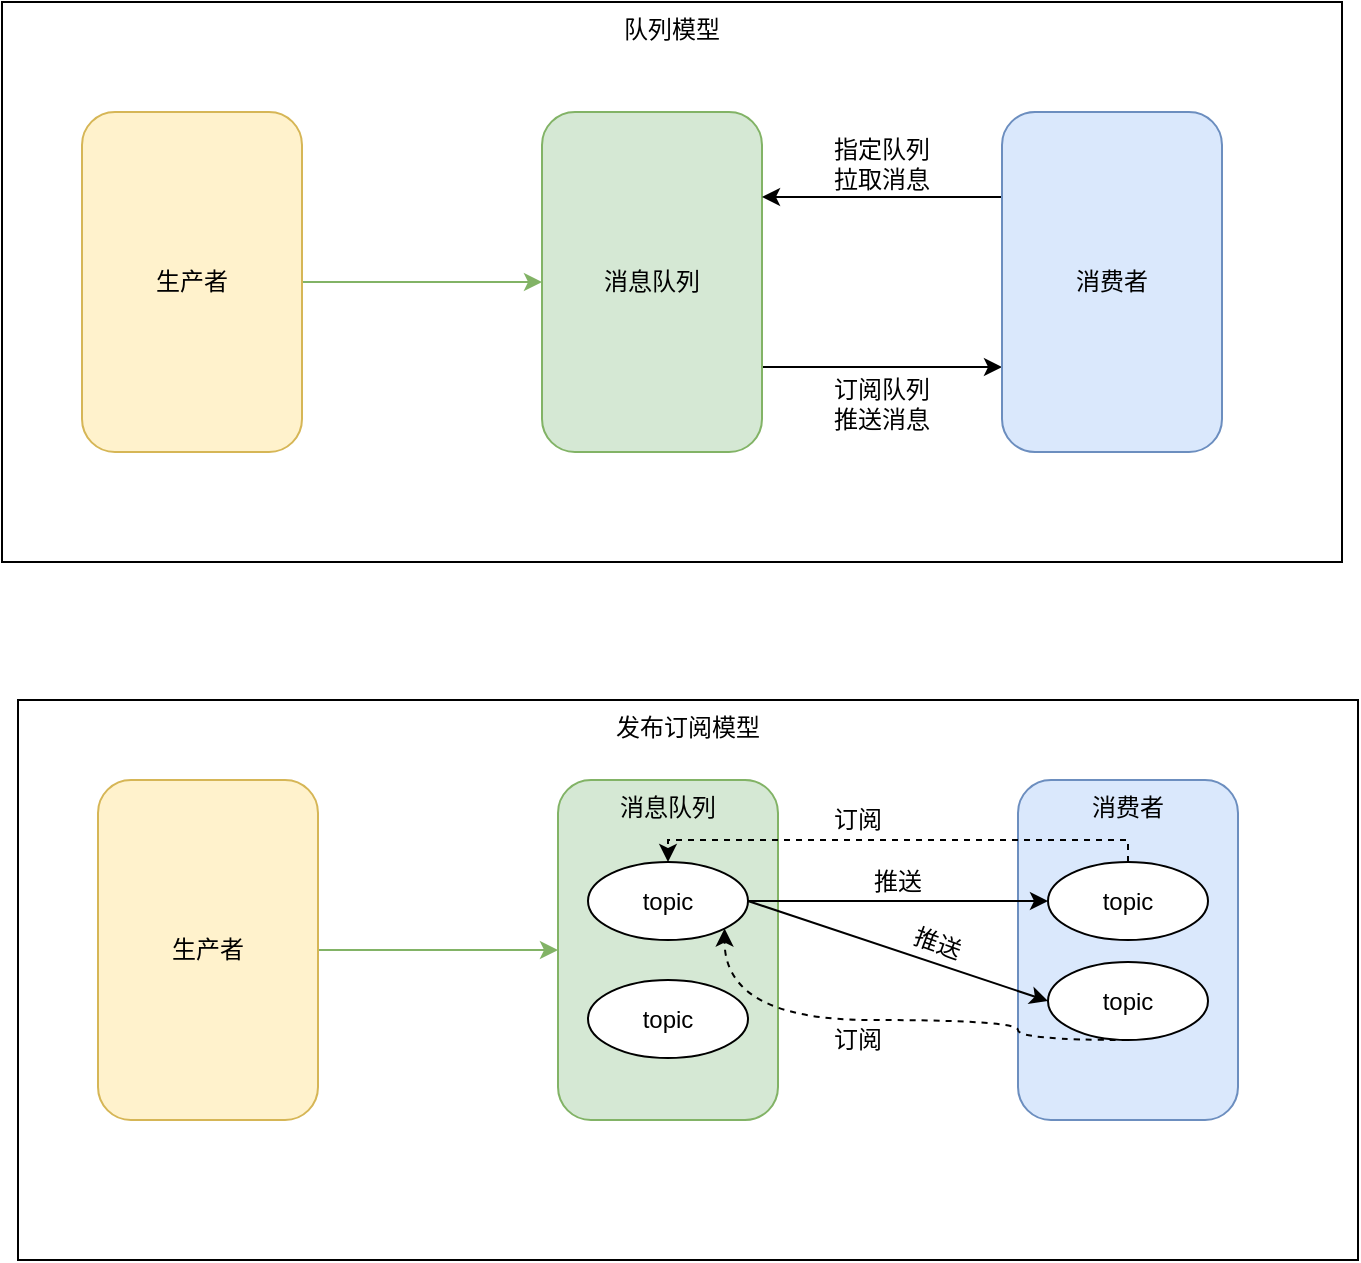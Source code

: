 <mxfile version="24.4.6" type="device" pages="3">
  <diagram name="消息模型演化" id="MxP_eBdobybWggw-R96y">
    <mxGraphModel dx="780" dy="414" grid="1" gridSize="10" guides="1" tooltips="1" connect="1" arrows="1" fold="1" page="1" pageScale="1" pageWidth="1169" pageHeight="827" math="0" shadow="0">
      <root>
        <mxCell id="0" />
        <mxCell id="1" parent="0" />
        <mxCell id="HtApbx3id_K65ordj6wb-37" value="发布订阅模型" style="rounded=0;whiteSpace=wrap;html=1;verticalAlign=top;" vertex="1" parent="1">
          <mxGeometry x="28" y="623" width="670" height="280" as="geometry" />
        </mxCell>
        <mxCell id="HtApbx3id_K65ordj6wb-36" value="队列模型" style="rounded=0;whiteSpace=wrap;html=1;verticalAlign=top;" vertex="1" parent="1">
          <mxGeometry x="20" y="274" width="670" height="280" as="geometry" />
        </mxCell>
        <mxCell id="HtApbx3id_K65ordj6wb-4" style="edgeStyle=orthogonalEdgeStyle;rounded=0;orthogonalLoop=1;jettySize=auto;html=1;exitX=1;exitY=0.5;exitDx=0;exitDy=0;fillColor=#d5e8d4;strokeColor=#82b366;" edge="1" parent="1" source="HtApbx3id_K65ordj6wb-1" target="HtApbx3id_K65ordj6wb-2">
          <mxGeometry relative="1" as="geometry" />
        </mxCell>
        <mxCell id="HtApbx3id_K65ordj6wb-1" value="生产者" style="rounded=1;whiteSpace=wrap;html=1;fillColor=#fff2cc;strokeColor=#d6b656;" vertex="1" parent="1">
          <mxGeometry x="60" y="329" width="110" height="170" as="geometry" />
        </mxCell>
        <mxCell id="HtApbx3id_K65ordj6wb-8" style="edgeStyle=orthogonalEdgeStyle;rounded=0;orthogonalLoop=1;jettySize=auto;html=1;exitX=1;exitY=0.75;exitDx=0;exitDy=0;entryX=0;entryY=0.75;entryDx=0;entryDy=0;" edge="1" parent="1" source="HtApbx3id_K65ordj6wb-2" target="HtApbx3id_K65ordj6wb-3">
          <mxGeometry relative="1" as="geometry" />
        </mxCell>
        <mxCell id="HtApbx3id_K65ordj6wb-2" value="消息队列" style="rounded=1;whiteSpace=wrap;html=1;fillColor=#d5e8d4;strokeColor=#82b366;" vertex="1" parent="1">
          <mxGeometry x="290" y="329" width="110" height="170" as="geometry" />
        </mxCell>
        <mxCell id="HtApbx3id_K65ordj6wb-7" style="edgeStyle=orthogonalEdgeStyle;rounded=0;orthogonalLoop=1;jettySize=auto;html=1;exitX=0;exitY=0.25;exitDx=0;exitDy=0;entryX=1;entryY=0.25;entryDx=0;entryDy=0;" edge="1" parent="1" source="HtApbx3id_K65ordj6wb-3" target="HtApbx3id_K65ordj6wb-2">
          <mxGeometry relative="1" as="geometry" />
        </mxCell>
        <mxCell id="HtApbx3id_K65ordj6wb-3" value="消费者" style="rounded=1;whiteSpace=wrap;html=1;fillColor=#dae8fc;strokeColor=#6c8ebf;" vertex="1" parent="1">
          <mxGeometry x="520" y="329" width="110" height="170" as="geometry" />
        </mxCell>
        <mxCell id="HtApbx3id_K65ordj6wb-9" value="订阅队列&lt;div&gt;推送消息&lt;/div&gt;" style="text;html=1;align=center;verticalAlign=middle;whiteSpace=wrap;rounded=0;" vertex="1" parent="1">
          <mxGeometry x="430" y="460" width="60" height="30" as="geometry" />
        </mxCell>
        <mxCell id="HtApbx3id_K65ordj6wb-10" value="指定队列拉取消息" style="text;html=1;align=center;verticalAlign=middle;whiteSpace=wrap;rounded=0;" vertex="1" parent="1">
          <mxGeometry x="430" y="340" width="60" height="30" as="geometry" />
        </mxCell>
        <mxCell id="HtApbx3id_K65ordj6wb-11" style="edgeStyle=orthogonalEdgeStyle;rounded=0;orthogonalLoop=1;jettySize=auto;html=1;exitX=1;exitY=0.5;exitDx=0;exitDy=0;fillColor=#d5e8d4;strokeColor=#82b366;" edge="1" parent="1" source="HtApbx3id_K65ordj6wb-12" target="HtApbx3id_K65ordj6wb-14">
          <mxGeometry relative="1" as="geometry" />
        </mxCell>
        <mxCell id="HtApbx3id_K65ordj6wb-12" value="生产者" style="rounded=1;whiteSpace=wrap;html=1;fillColor=#fff2cc;strokeColor=#d6b656;" vertex="1" parent="1">
          <mxGeometry x="68" y="663" width="110" height="170" as="geometry" />
        </mxCell>
        <mxCell id="HtApbx3id_K65ordj6wb-14" value="消息队列" style="rounded=1;whiteSpace=wrap;html=1;fillColor=#d5e8d4;strokeColor=#82b366;verticalAlign=top;" vertex="1" parent="1">
          <mxGeometry x="298" y="663" width="110" height="170" as="geometry" />
        </mxCell>
        <mxCell id="HtApbx3id_K65ordj6wb-16" value="消费者" style="rounded=1;whiteSpace=wrap;html=1;fillColor=#dae8fc;strokeColor=#6c8ebf;verticalAlign=top;" vertex="1" parent="1">
          <mxGeometry x="528" y="663" width="110" height="170" as="geometry" />
        </mxCell>
        <mxCell id="HtApbx3id_K65ordj6wb-26" style="edgeStyle=orthogonalEdgeStyle;rounded=0;orthogonalLoop=1;jettySize=auto;html=1;exitX=1;exitY=0.5;exitDx=0;exitDy=0;" edge="1" parent="1" source="HtApbx3id_K65ordj6wb-19" target="HtApbx3id_K65ordj6wb-22">
          <mxGeometry relative="1" as="geometry" />
        </mxCell>
        <mxCell id="HtApbx3id_K65ordj6wb-27" style="rounded=0;orthogonalLoop=1;jettySize=auto;html=1;exitX=1;exitY=0.5;exitDx=0;exitDy=0;entryX=0;entryY=0.5;entryDx=0;entryDy=0;" edge="1" parent="1" source="HtApbx3id_K65ordj6wb-19" target="HtApbx3id_K65ordj6wb-23">
          <mxGeometry relative="1" as="geometry" />
        </mxCell>
        <mxCell id="HtApbx3id_K65ordj6wb-19" value="topic" style="ellipse;whiteSpace=wrap;html=1;" vertex="1" parent="1">
          <mxGeometry x="313" y="704" width="80" height="39" as="geometry" />
        </mxCell>
        <mxCell id="HtApbx3id_K65ordj6wb-20" value="topic" style="ellipse;whiteSpace=wrap;html=1;" vertex="1" parent="1">
          <mxGeometry x="313" y="763" width="80" height="39" as="geometry" />
        </mxCell>
        <mxCell id="HtApbx3id_K65ordj6wb-28" style="edgeStyle=orthogonalEdgeStyle;rounded=0;orthogonalLoop=1;jettySize=auto;html=1;exitX=0.5;exitY=0;exitDx=0;exitDy=0;entryX=0.5;entryY=0;entryDx=0;entryDy=0;dashed=1;" edge="1" parent="1" source="HtApbx3id_K65ordj6wb-22" target="HtApbx3id_K65ordj6wb-19">
          <mxGeometry relative="1" as="geometry">
            <Array as="points">
              <mxPoint x="583" y="693" />
              <mxPoint x="353" y="693" />
            </Array>
          </mxGeometry>
        </mxCell>
        <mxCell id="HtApbx3id_K65ordj6wb-22" value="topic" style="ellipse;whiteSpace=wrap;html=1;" vertex="1" parent="1">
          <mxGeometry x="543" y="704" width="80" height="39" as="geometry" />
        </mxCell>
        <mxCell id="HtApbx3id_K65ordj6wb-29" style="rounded=0;orthogonalLoop=1;jettySize=auto;html=1;exitX=0.5;exitY=1;exitDx=0;exitDy=0;entryX=1;entryY=1;entryDx=0;entryDy=0;edgeStyle=orthogonalEdgeStyle;curved=1;dashed=1;" edge="1" parent="1" source="HtApbx3id_K65ordj6wb-23" target="HtApbx3id_K65ordj6wb-19">
          <mxGeometry relative="1" as="geometry">
            <Array as="points">
              <mxPoint x="528" y="793" />
              <mxPoint x="528" y="783" />
              <mxPoint x="381" y="783" />
            </Array>
          </mxGeometry>
        </mxCell>
        <mxCell id="HtApbx3id_K65ordj6wb-23" value="topic" style="ellipse;whiteSpace=wrap;html=1;" vertex="1" parent="1">
          <mxGeometry x="543" y="754" width="80" height="39" as="geometry" />
        </mxCell>
        <mxCell id="HtApbx3id_K65ordj6wb-30" value="订阅" style="text;html=1;align=center;verticalAlign=middle;whiteSpace=wrap;rounded=0;" vertex="1" parent="1">
          <mxGeometry x="428" y="673" width="40" height="20" as="geometry" />
        </mxCell>
        <mxCell id="HtApbx3id_K65ordj6wb-31" value="订阅" style="text;html=1;align=center;verticalAlign=middle;whiteSpace=wrap;rounded=0;" vertex="1" parent="1">
          <mxGeometry x="428" y="783" width="40" height="20" as="geometry" />
        </mxCell>
        <mxCell id="HtApbx3id_K65ordj6wb-32" value="推送" style="text;html=1;align=center;verticalAlign=middle;whiteSpace=wrap;rounded=0;" vertex="1" parent="1">
          <mxGeometry x="448" y="704" width="40" height="19" as="geometry" />
        </mxCell>
        <mxCell id="HtApbx3id_K65ordj6wb-33" value="推送" style="text;html=1;align=center;verticalAlign=middle;whiteSpace=wrap;rounded=0;rotation=20;" vertex="1" parent="1">
          <mxGeometry x="468" y="735" width="40" height="19" as="geometry" />
        </mxCell>
      </root>
    </mxGraphModel>
  </diagram>
  <diagram id="pfDCuDzHHz6G7_4bh-Rj" name="第 2 页">
    <mxGraphModel dx="1300" dy="690" grid="1" gridSize="10" guides="1" tooltips="1" connect="1" arrows="1" fold="1" page="1" pageScale="1" pageWidth="1169" pageHeight="827" math="0" shadow="0">
      <root>
        <mxCell id="0" />
        <mxCell id="1" parent="0" />
        <mxCell id="OmI1hqdTUIaY0RG6nqZf-1" value="topic" style="rounded=1;whiteSpace=wrap;html=1;fillColor=#ffe6cc;strokeColor=#d79b00;verticalAlign=top;" vertex="1" parent="1">
          <mxGeometry x="175" y="90" width="465" height="600" as="geometry" />
        </mxCell>
        <mxCell id="OmI1hqdTUIaY0RG6nqZf-2" value="" style="rounded=1;whiteSpace=wrap;html=1;verticalAlign=middle;align=center;horizontal=1;fillColor=#dae8fc;strokeColor=#6c8ebf;" vertex="1" parent="1">
          <mxGeometry x="197.5" y="135" width="420" height="150" as="geometry" />
        </mxCell>
        <mxCell id="OmI1hqdTUIaY0RG6nqZf-18" value="" style="rounded=1;whiteSpace=wrap;html=1;verticalAlign=middle;align=center;horizontal=1;fillColor=#dae8fc;strokeColor=#6c8ebf;" vertex="1" parent="1">
          <mxGeometry x="197.5" y="495" width="420" height="150" as="geometry" />
        </mxCell>
        <mxCell id="OmI1hqdTUIaY0RG6nqZf-19" value="" style="rounded=1;whiteSpace=wrap;html=1;verticalAlign=middle;align=center;horizontal=1;fillColor=#dae8fc;strokeColor=#6c8ebf;" vertex="1" parent="1">
          <mxGeometry x="197.5" y="315" width="420" height="150" as="geometry" />
        </mxCell>
        <mxCell id="OmI1hqdTUIaY0RG6nqZf-20" value="ConsumerGroup" style="rounded=1;whiteSpace=wrap;html=1;fillColor=#d5e8d4;strokeColor=#82b366;verticalAlign=top;align=center;" vertex="1" parent="1">
          <mxGeometry x="820" y="100" width="390" height="370" as="geometry" />
        </mxCell>
        <mxCell id="OmI1hqdTUIaY0RG6nqZf-21" value="Consumer" style="ellipse;whiteSpace=wrap;html=1;" vertex="1" parent="1">
          <mxGeometry x="885" y="150" width="260" height="90" as="geometry" />
        </mxCell>
        <mxCell id="OmI1hqdTUIaY0RG6nqZf-22" value="Consumer" style="ellipse;whiteSpace=wrap;html=1;" vertex="1" parent="1">
          <mxGeometry x="885" y="255" width="260" height="90" as="geometry" />
        </mxCell>
        <mxCell id="OmI1hqdTUIaY0RG6nqZf-23" value="Consumer" style="ellipse;whiteSpace=wrap;html=1;" vertex="1" parent="1">
          <mxGeometry x="885" y="360" width="260" height="90" as="geometry" />
        </mxCell>
      </root>
    </mxGraphModel>
  </diagram>
  <diagram id="5Lp1DLRyHq-R066m22Lp" name="第 3 页">
    <mxGraphModel dx="780" dy="414" grid="1" gridSize="10" guides="1" tooltips="1" connect="1" arrows="1" fold="1" page="1" pageScale="1" pageWidth="1169" pageHeight="827" math="0" shadow="0">
      <root>
        <mxCell id="0" />
        <mxCell id="1" parent="0" />
        <mxCell id="lZYMAb1e4TIcj0pBUSHh-15" style="edgeStyle=orthogonalEdgeStyle;rounded=0;orthogonalLoop=1;jettySize=auto;html=1;exitX=0.25;exitY=1;exitDx=0;exitDy=0;entryX=0.25;entryY=0;entryDx=0;entryDy=0;" edge="1" parent="1" source="lZYMAb1e4TIcj0pBUSHh-1" target="lZYMAb1e4TIcj0pBUSHh-2">
          <mxGeometry relative="1" as="geometry" />
        </mxCell>
        <mxCell id="lZYMAb1e4TIcj0pBUSHh-1" value="本地调用" style="rounded=0;whiteSpace=wrap;html=1;" vertex="1" parent="1">
          <mxGeometry x="80" y="90" width="120" height="60" as="geometry" />
        </mxCell>
        <mxCell id="lZYMAb1e4TIcj0pBUSHh-13" style="edgeStyle=orthogonalEdgeStyle;rounded=0;orthogonalLoop=1;jettySize=auto;html=1;exitX=0.25;exitY=1;exitDx=0;exitDy=0;entryX=0.25;entryY=0;entryDx=0;entryDy=0;" edge="1" parent="1" source="lZYMAb1e4TIcj0pBUSHh-2" target="lZYMAb1e4TIcj0pBUSHh-3">
          <mxGeometry relative="1" as="geometry" />
        </mxCell>
        <mxCell id="lZYMAb1e4TIcj0pBUSHh-16" style="edgeStyle=orthogonalEdgeStyle;rounded=0;orthogonalLoop=1;jettySize=auto;html=1;exitX=0.75;exitY=0;exitDx=0;exitDy=0;entryX=0.75;entryY=1;entryDx=0;entryDy=0;" edge="1" parent="1" source="lZYMAb1e4TIcj0pBUSHh-2" target="lZYMAb1e4TIcj0pBUSHh-1">
          <mxGeometry relative="1" as="geometry" />
        </mxCell>
        <mxCell id="lZYMAb1e4TIcj0pBUSHh-2" value="代理存根" style="rounded=0;whiteSpace=wrap;html=1;" vertex="1" parent="1">
          <mxGeometry x="80" y="195" width="120" height="60" as="geometry" />
        </mxCell>
        <mxCell id="lZYMAb1e4TIcj0pBUSHh-10" style="edgeStyle=orthogonalEdgeStyle;rounded=0;orthogonalLoop=1;jettySize=auto;html=1;exitX=1;exitY=0.25;exitDx=0;exitDy=0;entryX=0;entryY=0.25;entryDx=0;entryDy=0;" edge="1" parent="1" source="lZYMAb1e4TIcj0pBUSHh-3" target="lZYMAb1e4TIcj0pBUSHh-9">
          <mxGeometry relative="1" as="geometry" />
        </mxCell>
        <mxCell id="lZYMAb1e4TIcj0pBUSHh-14" style="edgeStyle=orthogonalEdgeStyle;rounded=0;orthogonalLoop=1;jettySize=auto;html=1;exitX=0.75;exitY=0;exitDx=0;exitDy=0;entryX=0.75;entryY=1;entryDx=0;entryDy=0;" edge="1" parent="1" source="lZYMAb1e4TIcj0pBUSHh-3" target="lZYMAb1e4TIcj0pBUSHh-2">
          <mxGeometry relative="1" as="geometry" />
        </mxCell>
        <mxCell id="lZYMAb1e4TIcj0pBUSHh-3" value="序列化/反序列化" style="rounded=0;whiteSpace=wrap;html=1;" vertex="1" parent="1">
          <mxGeometry x="80" y="300" width="120" height="60" as="geometry" />
        </mxCell>
        <mxCell id="lZYMAb1e4TIcj0pBUSHh-7" value="服务实现" style="rounded=0;whiteSpace=wrap;html=1;" vertex="1" parent="1">
          <mxGeometry x="400" y="90" width="120" height="60" as="geometry" />
        </mxCell>
        <mxCell id="lZYMAb1e4TIcj0pBUSHh-18" style="edgeStyle=orthogonalEdgeStyle;rounded=0;orthogonalLoop=1;jettySize=auto;html=1;exitX=0.25;exitY=0;exitDx=0;exitDy=0;entryX=0.25;entryY=1;entryDx=0;entryDy=0;" edge="1" parent="1" source="lZYMAb1e4TIcj0pBUSHh-8" target="lZYMAb1e4TIcj0pBUSHh-7">
          <mxGeometry relative="1" as="geometry" />
        </mxCell>
        <mxCell id="lZYMAb1e4TIcj0pBUSHh-8" value="服务存根" style="rounded=0;whiteSpace=wrap;html=1;" vertex="1" parent="1">
          <mxGeometry x="400" y="195" width="120" height="60" as="geometry" />
        </mxCell>
        <mxCell id="lZYMAb1e4TIcj0pBUSHh-11" style="edgeStyle=orthogonalEdgeStyle;rounded=0;orthogonalLoop=1;jettySize=auto;html=1;exitX=0;exitY=0.75;exitDx=0;exitDy=0;entryX=1;entryY=0.75;entryDx=0;entryDy=0;" edge="1" parent="1" source="lZYMAb1e4TIcj0pBUSHh-9" target="lZYMAb1e4TIcj0pBUSHh-3">
          <mxGeometry relative="1" as="geometry" />
        </mxCell>
        <mxCell id="lZYMAb1e4TIcj0pBUSHh-17" style="edgeStyle=orthogonalEdgeStyle;rounded=0;orthogonalLoop=1;jettySize=auto;html=1;exitX=0.25;exitY=0;exitDx=0;exitDy=0;entryX=0.25;entryY=1;entryDx=0;entryDy=0;" edge="1" parent="1" source="lZYMAb1e4TIcj0pBUSHh-9" target="lZYMAb1e4TIcj0pBUSHh-8">
          <mxGeometry relative="1" as="geometry" />
        </mxCell>
        <mxCell id="lZYMAb1e4TIcj0pBUSHh-9" value="序列化/反序列化" style="rounded=0;whiteSpace=wrap;html=1;" vertex="1" parent="1">
          <mxGeometry x="400" y="300" width="120" height="60" as="geometry" />
        </mxCell>
        <mxCell id="lZYMAb1e4TIcj0pBUSHh-12" value="Socket通信" style="text;html=1;align=center;verticalAlign=middle;whiteSpace=wrap;rounded=0;" vertex="1" parent="1">
          <mxGeometry x="260" y="290" width="90" height="20" as="geometry" />
        </mxCell>
      </root>
    </mxGraphModel>
  </diagram>
</mxfile>
